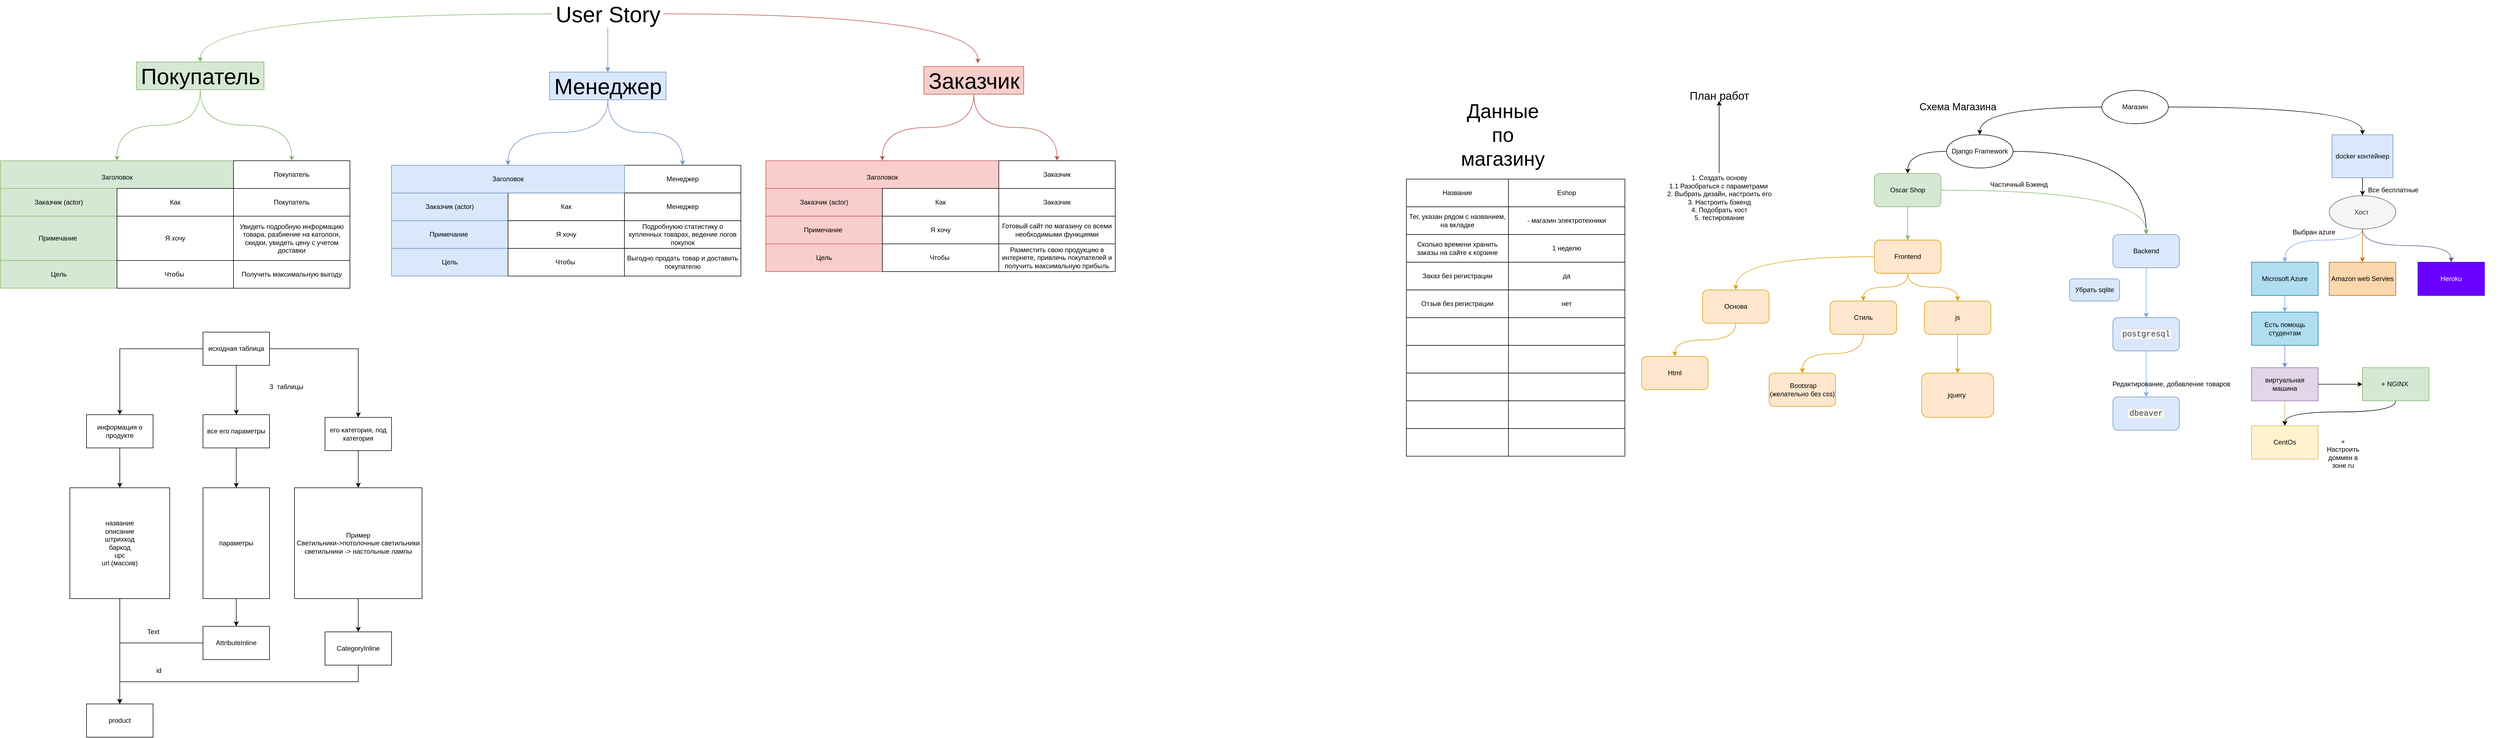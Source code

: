 <mxfile version="14.4.3" type="device"><diagram id="prtHgNgQTEPvFCAcTncT" name="Page-1"><mxGraphModel dx="3327" dy="2153" grid="1" gridSize="10" guides="1" tooltips="1" connect="1" arrows="1" fold="1" page="1" pageScale="1" pageWidth="827" pageHeight="1169" math="0" shadow="0"><root><mxCell id="0"/><mxCell id="1" parent="0"/><mxCell id="856" style="edgeStyle=orthogonalEdgeStyle;rounded=0;orthogonalLoop=1;jettySize=auto;html=1;fontSize=40;fillColor=#dae8fc;strokeColor=#6c8ebf;" parent="1" source="37" target="854" edge="1"><mxGeometry relative="1" as="geometry"/></mxCell><mxCell id="857" style="edgeStyle=orthogonalEdgeStyle;rounded=0;orthogonalLoop=1;jettySize=auto;html=1;entryX=0.541;entryY=-0.113;entryDx=0;entryDy=0;entryPerimeter=0;fontSize=40;fillColor=#f8cecc;strokeColor=#b85450;curved=1;" parent="1" source="37" target="853" edge="1"><mxGeometry relative="1" as="geometry"/></mxCell><mxCell id="37" value="&lt;font style=&quot;font-size: 40px;&quot;&gt;User Story&lt;/font&gt;" style="text;html=1;align=center;verticalAlign=middle;resizable=0;points=[];autosize=1;strokeWidth=6;fontSize=40;" parent="1" vertex="1"><mxGeometry x="-630" y="-1140" width="200" height="50" as="geometry"/></mxCell><mxCell id="81" value="Заголовок" style="rounded=0;whiteSpace=wrap;html=1;fillColor=#d5e8d4;strokeColor=#82b366;" parent="1" vertex="1"><mxGeometry x="-1625" y="-850" width="420" height="60" as="geometry"/></mxCell><mxCell id="82" value="Примечание&amp;nbsp;" style="rounded=0;whiteSpace=wrap;html=1;fillColor=#d5e8d4;strokeColor=#82b366;" parent="1" vertex="1"><mxGeometry x="-1625" y="-750" width="210" height="80" as="geometry"/></mxCell><mxCell id="83" value="Заказчик (actor)" style="rounded=0;whiteSpace=wrap;html=1;fillColor=#d5e8d4;strokeColor=#82b366;" parent="1" vertex="1"><mxGeometry x="-1625" y="-800" width="210" height="50" as="geometry"/></mxCell><mxCell id="84" value="Цель" style="rounded=0;whiteSpace=wrap;html=1;fillColor=#d5e8d4;strokeColor=#82b366;" parent="1" vertex="1"><mxGeometry x="-1625" y="-670" width="210" height="50" as="geometry"/></mxCell><mxCell id="85" value="Как" style="rounded=0;whiteSpace=wrap;html=1;" parent="1" vertex="1"><mxGeometry x="-1415" y="-800" width="210" height="50" as="geometry"/></mxCell><mxCell id="86" value="Чтобы&amp;nbsp;" style="rounded=0;whiteSpace=wrap;html=1;" parent="1" vertex="1"><mxGeometry x="-1415" y="-670" width="210" height="50" as="geometry"/></mxCell><mxCell id="87" value="Я хочу" style="rounded=0;whiteSpace=wrap;html=1;" parent="1" vertex="1"><mxGeometry x="-1415" y="-750" width="210" height="80" as="geometry"/></mxCell><mxCell id="88" value="Покупатель" style="rounded=0;whiteSpace=wrap;html=1;" parent="1" vertex="1"><mxGeometry x="-1205" y="-850" width="210" height="50" as="geometry"/></mxCell><mxCell id="89" value="Увидеть подробную информацию товара, разбиение на катологи, скидки, увидеть цену с учетом доставки" style="rounded=0;whiteSpace=wrap;html=1;" parent="1" vertex="1"><mxGeometry x="-1205" y="-750" width="210" height="80" as="geometry"/></mxCell><mxCell id="90" value="Покупатель" style="rounded=0;whiteSpace=wrap;html=1;" parent="1" vertex="1"><mxGeometry x="-1205" y="-800" width="210" height="50" as="geometry"/></mxCell><mxCell id="91" value="Получить максимальную выгоду" style="rounded=0;whiteSpace=wrap;html=1;" parent="1" vertex="1"><mxGeometry x="-1205" y="-670" width="210" height="50" as="geometry"/></mxCell><mxCell id="92" value="Заголовок" style="rounded=0;whiteSpace=wrap;html=1;fillColor=#f8cecc;strokeColor=#b85450;" parent="1" vertex="1"><mxGeometry x="-245" y="-850" width="420" height="60" as="geometry"/></mxCell><mxCell id="93" value="Примечание&amp;nbsp;" style="rounded=0;whiteSpace=wrap;html=1;fillColor=#f8cecc;strokeColor=#b85450;" parent="1" vertex="1"><mxGeometry x="-245" y="-750" width="210" height="50" as="geometry"/></mxCell><mxCell id="94" value="Заказчик (actor)" style="rounded=0;whiteSpace=wrap;html=1;fillColor=#f8cecc;strokeColor=#b85450;" parent="1" vertex="1"><mxGeometry x="-245" y="-800" width="210" height="50" as="geometry"/></mxCell><mxCell id="95" value="Цель" style="rounded=0;whiteSpace=wrap;html=1;fillColor=#f8cecc;strokeColor=#b85450;" parent="1" vertex="1"><mxGeometry x="-245" y="-700" width="210" height="50" as="geometry"/></mxCell><mxCell id="96" value="Как" style="rounded=0;whiteSpace=wrap;html=1;" parent="1" vertex="1"><mxGeometry x="-35" y="-800" width="210" height="50" as="geometry"/></mxCell><mxCell id="97" value="Чтобы&amp;nbsp;" style="rounded=0;whiteSpace=wrap;html=1;" parent="1" vertex="1"><mxGeometry x="-35" y="-700" width="210" height="50" as="geometry"/></mxCell><mxCell id="98" value="Я хочу" style="rounded=0;whiteSpace=wrap;html=1;" parent="1" vertex="1"><mxGeometry x="-35" y="-750" width="210" height="50" as="geometry"/></mxCell><mxCell id="99" value="Заказчик" style="rounded=0;whiteSpace=wrap;html=1;" parent="1" vertex="1"><mxGeometry x="175" y="-850" width="210" height="50" as="geometry"/></mxCell><mxCell id="100" value="Готовый сайт по магазину со всеми необходимыми функциями" style="rounded=0;whiteSpace=wrap;html=1;" parent="1" vertex="1"><mxGeometry x="175" y="-750" width="210" height="50" as="geometry"/></mxCell><mxCell id="101" value="Заказчик" style="rounded=0;whiteSpace=wrap;html=1;" parent="1" vertex="1"><mxGeometry x="175" y="-800" width="210" height="50" as="geometry"/></mxCell><mxCell id="102" value="Разместить свою продукцию в интернете, привлечь покупателей и получить максимальную прибыль" style="rounded=0;whiteSpace=wrap;html=1;" parent="1" vertex="1"><mxGeometry x="175" y="-700" width="210" height="50" as="geometry"/></mxCell><mxCell id="103" value="Примечание&amp;nbsp;" style="rounded=0;whiteSpace=wrap;html=1;fillColor=#dae8fc;strokeColor=#6c8ebf;" parent="1" vertex="1"><mxGeometry x="-920" y="-741.87" width="210" height="50" as="geometry"/></mxCell><mxCell id="104" value="Заказчик (actor)" style="rounded=0;whiteSpace=wrap;html=1;fillColor=#dae8fc;strokeColor=#6c8ebf;" parent="1" vertex="1"><mxGeometry x="-920" y="-791.87" width="210" height="50" as="geometry"/></mxCell><mxCell id="105" value="Цель" style="rounded=0;whiteSpace=wrap;html=1;fillColor=#dae8fc;strokeColor=#6c8ebf;" parent="1" vertex="1"><mxGeometry x="-920" y="-691.87" width="210" height="50" as="geometry"/></mxCell><mxCell id="106" value="Как" style="rounded=0;whiteSpace=wrap;html=1;" parent="1" vertex="1"><mxGeometry x="-710" y="-791.87" width="210" height="50" as="geometry"/></mxCell><mxCell id="107" value="Чтобы&amp;nbsp;" style="rounded=0;whiteSpace=wrap;html=1;" parent="1" vertex="1"><mxGeometry x="-710" y="-691.87" width="210" height="50" as="geometry"/></mxCell><mxCell id="108" value="Я хочу" style="rounded=0;whiteSpace=wrap;html=1;" parent="1" vertex="1"><mxGeometry x="-710" y="-741.87" width="210" height="50" as="geometry"/></mxCell><mxCell id="109" value="Менеджер" style="rounded=0;whiteSpace=wrap;html=1;" parent="1" vertex="1"><mxGeometry x="-500" y="-841.87" width="210" height="50" as="geometry"/></mxCell><mxCell id="110" value="Подробнуюю статистику о купленных товарах, ведение логов покупок" style="rounded=0;whiteSpace=wrap;html=1;" parent="1" vertex="1"><mxGeometry x="-500" y="-741.87" width="210" height="50" as="geometry"/></mxCell><mxCell id="111" value="Менеджер" style="rounded=0;whiteSpace=wrap;html=1;" parent="1" vertex="1"><mxGeometry x="-500" y="-791.87" width="210" height="50" as="geometry"/></mxCell><mxCell id="112" value="Выгодно продать товар и доставить покупателю" style="rounded=0;whiteSpace=wrap;html=1;" parent="1" vertex="1"><mxGeometry x="-500" y="-691.87" width="210" height="50" as="geometry"/></mxCell><mxCell id="113" value="Заголовок" style="rounded=0;whiteSpace=wrap;html=1;fillColor=#dae8fc;strokeColor=#6c8ebf;" parent="1" vertex="1"><mxGeometry x="-920" y="-841.87" width="420" height="50" as="geometry"/></mxCell><mxCell id="651" value="" style="shape=image;verticalLabelPosition=bottom;labelBackgroundColor=#ffffff;verticalAlign=top;aspect=fixed;imageAspect=0;image=https://itsecforu.ru/wp-content/uploads/2018/12/nginx.png;" parent="1" vertex="1"><mxGeometry x="2759.43" y="-480.78" width="121.14" height="77.81" as="geometry"/></mxCell><mxCell id="652" value="" style="shape=image;verticalLabelPosition=bottom;labelBackgroundColor=#ffffff;verticalAlign=top;aspect=fixed;imageAspect=0;image=https://guides.wp-bullet.com/wp-content/uploads/2017/01/centos-automatic-security-updates.png;" parent="1" vertex="1"><mxGeometry x="2364" y="-372.48" width="120" height="55.61" as="geometry"/></mxCell><mxCell id="653" style="edgeStyle=orthogonalEdgeStyle;rounded=0;orthogonalLoop=1;jettySize=auto;html=1;" parent="1" source="654" target="694" edge="1"><mxGeometry relative="1" as="geometry"/></mxCell><mxCell id="654" value="docker контейнер" style="rounded=0;whiteSpace=wrap;html=1;fillColor=#dae8fc;strokeColor=#6c8ebf;" parent="1" vertex="1"><mxGeometry x="2579" y="-896.87" width="110" height="77.5" as="geometry"/></mxCell><mxCell id="655" value="&lt;font style=&quot;font-size: 18px&quot;&gt;Схема Магазина&lt;/font&gt;" style="text;html=1;align=center;verticalAlign=middle;resizable=0;points=[];autosize=1;" parent="1" vertex="1"><mxGeometry x="1829" y="-956.87" width="150" height="20" as="geometry"/></mxCell><mxCell id="656" value="&lt;font style=&quot;font-size: 20px&quot;&gt;План работ&lt;/font&gt;" style="text;html=1;align=center;verticalAlign=middle;resizable=0;points=[];autosize=1;" parent="1" vertex="1"><mxGeometry x="1414" y="-978.12" width="120" height="20" as="geometry"/></mxCell><mxCell id="657" value="" style="edgeStyle=orthogonalEdgeStyle;rounded=0;orthogonalLoop=1;jettySize=auto;html=1;" parent="1" source="658" target="656" edge="1"><mxGeometry relative="1" as="geometry"/></mxCell><mxCell id="658" value="1. Создать основу&lt;br&gt;1.1 Разобраться с параметрами&amp;nbsp;&lt;br&gt;2. Выбрать дизайн, настроить его&lt;br&gt;3. Настроить бэкенд&lt;br&gt;4. Подобрать хост&lt;br&gt;5. тестирование" style="text;html=1;align=center;verticalAlign=middle;resizable=0;points=[];autosize=1;" parent="1" vertex="1"><mxGeometry x="1374" y="-828.12" width="200" height="90" as="geometry"/></mxCell><mxCell id="659" style="edgeStyle=orthogonalEdgeStyle;curved=1;rounded=0;orthogonalLoop=1;jettySize=auto;html=1;entryX=0.5;entryY=0;entryDx=0;entryDy=0;" parent="1" source="661" target="664" edge="1"><mxGeometry relative="1" as="geometry"/></mxCell><mxCell id="660" style="edgeStyle=orthogonalEdgeStyle;curved=1;rounded=0;orthogonalLoop=1;jettySize=auto;html=1;" parent="1" source="661" target="668" edge="1"><mxGeometry relative="1" as="geometry"/></mxCell><mxCell id="661" value="Django Framework" style="ellipse;whiteSpace=wrap;html=1;fontFamily=Helvetica;fontSize=12;align=center;" parent="1" vertex="1"><mxGeometry x="1884" y="-896.87" width="120" height="60" as="geometry"/></mxCell><mxCell id="662" style="edgeStyle=orthogonalEdgeStyle;curved=1;rounded=0;orthogonalLoop=1;jettySize=auto;html=1;entryX=0.5;entryY=0;entryDx=0;entryDy=0;exitX=0.5;exitY=1;exitDx=0;exitDy=0;fillColor=#d5e8d4;strokeColor=#82b366;" parent="1" source="664" target="666" edge="1"><mxGeometry relative="1" as="geometry"/></mxCell><mxCell id="663" style="edgeStyle=orthogonalEdgeStyle;curved=1;rounded=0;orthogonalLoop=1;jettySize=auto;html=1;strokeColor=#82b366;fillColor=#d5e8d4;" parent="1" source="664" target="668" edge="1"><mxGeometry relative="1" as="geometry"/></mxCell><mxCell id="664" value="Oscar Shop" style="rounded=1;whiteSpace=wrap;html=1;fillColor=#d5e8d4;strokeColor=#82b366;" parent="1" vertex="1"><mxGeometry x="1754" y="-826.87" width="120" height="60" as="geometry"/></mxCell><mxCell id="665" style="edgeStyle=orthogonalEdgeStyle;curved=1;rounded=0;orthogonalLoop=1;jettySize=auto;html=1;entryX=0.5;entryY=0;entryDx=0;entryDy=0;strokeColor=#d79b00;fillColor=#ffe6cc;" parent="1" source="666" target="671" edge="1"><mxGeometry relative="1" as="geometry"><mxPoint x="1584" y="-596.87" as="targetPoint"/></mxGeometry></mxCell><mxCell id="666" value="Frontend" style="rounded=1;whiteSpace=wrap;html=1;fillColor=#f8cecc;strokeColor=#b85450;" parent="1" vertex="1"><mxGeometry x="1754" y="-706.87" width="120" height="60" as="geometry"/></mxCell><mxCell id="667" style="edgeStyle=orthogonalEdgeStyle;curved=1;rounded=0;orthogonalLoop=1;jettySize=auto;html=1;strokeColor=#7EA6E0;" parent="1" source="668" target="684" edge="1"><mxGeometry relative="1" as="geometry"/></mxCell><mxCell id="668" value="Backend" style="rounded=1;whiteSpace=wrap;html=1;fillColor=#dae8fc;strokeColor=#6c8ebf;" parent="1" vertex="1"><mxGeometry x="2184" y="-716.87" width="120" height="60" as="geometry"/></mxCell><mxCell id="669" value="Html" style="rounded=1;whiteSpace=wrap;html=1;fillColor=#ffe6cc;strokeColor=#d79b00;" parent="1" vertex="1"><mxGeometry x="1334" y="-496.87" width="120" height="60" as="geometry"/></mxCell><mxCell id="670" style="edgeStyle=orthogonalEdgeStyle;curved=1;rounded=0;orthogonalLoop=1;jettySize=auto;html=1;strokeColor=#d79b00;fillColor=#ffe6cc;exitX=0.5;exitY=1;exitDx=0;exitDy=0;" parent="1" source="671" target="669" edge="1"><mxGeometry relative="1" as="geometry"><mxPoint x="1524" y="-566.836" as="sourcePoint"/></mxGeometry></mxCell><mxCell id="671" value="Основа" style="rounded=1;whiteSpace=wrap;html=1;fillColor=#ffe6cc;strokeColor=#d79b00;" parent="1" vertex="1"><mxGeometry x="1444" y="-616.87" width="120" height="60" as="geometry"/></mxCell><mxCell id="672" style="edgeStyle=orthogonalEdgeStyle;curved=1;rounded=0;orthogonalLoop=1;jettySize=auto;html=1;entryX=0.5;entryY=0;entryDx=0;entryDy=0;strokeColor=#d79b00;fillColor=#ffe6cc;" parent="1" source="674" target="676" edge="1"><mxGeometry relative="1" as="geometry"/></mxCell><mxCell id="673" style="edgeStyle=orthogonalEdgeStyle;curved=1;rounded=0;orthogonalLoop=1;jettySize=auto;html=1;strokeColor=#d79b00;fillColor=#ffe6cc;" parent="1" source="674" target="678" edge="1"><mxGeometry relative="1" as="geometry"/></mxCell><mxCell id="674" value="Frontend" style="rounded=1;whiteSpace=wrap;html=1;fillColor=#ffe6cc;strokeColor=#d79b00;" parent="1" vertex="1"><mxGeometry x="1754" y="-706.87" width="120" height="60" as="geometry"/></mxCell><mxCell id="675" style="edgeStyle=orthogonalEdgeStyle;curved=1;rounded=0;orthogonalLoop=1;jettySize=auto;html=1;strokeColor=#d79b00;fillColor=#ffe6cc;entryX=0.5;entryY=0;entryDx=0;entryDy=0;" parent="1" source="676" target="680" edge="1"><mxGeometry relative="1" as="geometry"><mxPoint x="1674" y="-446.87" as="targetPoint"/></mxGeometry></mxCell><mxCell id="676" value="Стиль" style="rounded=1;whiteSpace=wrap;html=1;fillColor=#ffe6cc;strokeColor=#d79b00;" parent="1" vertex="1"><mxGeometry x="1674" y="-596.87" width="120" height="60" as="geometry"/></mxCell><mxCell id="677" style="edgeStyle=orthogonalEdgeStyle;curved=1;rounded=0;orthogonalLoop=1;jettySize=auto;html=1;strokeColor=#d79b00;fillColor=#ffe6cc;" parent="1" source="678" target="679" edge="1"><mxGeometry relative="1" as="geometry"/></mxCell><mxCell id="678" value="js" style="rounded=1;whiteSpace=wrap;html=1;fillColor=#ffe6cc;strokeColor=#d79b00;" parent="1" vertex="1"><mxGeometry x="1844" y="-596.87" width="120" height="60" as="geometry"/></mxCell><mxCell id="679" value="jquery&amp;nbsp;" style="rounded=1;whiteSpace=wrap;html=1;fillColor=#ffe6cc;strokeColor=#d79b00;" parent="1" vertex="1"><mxGeometry x="1839" y="-466.87" width="130" height="80" as="geometry"/></mxCell><mxCell id="680" value="&amp;nbsp;Bootsrap (желательно без css)" style="rounded=1;whiteSpace=wrap;html=1;fillColor=#ffe6cc;strokeColor=#d79b00;" parent="1" vertex="1"><mxGeometry x="1564" y="-466.87" width="120" height="60" as="geometry"/></mxCell><mxCell id="681" value="Частичный Бэкенд" style="text;html=1;align=center;verticalAlign=middle;resizable=0;points=[];autosize=1;" parent="1" vertex="1"><mxGeometry x="1954" y="-816.87" width="120" height="20" as="geometry"/></mxCell><mxCell id="682" value="Убрать sqlite" style="rounded=1;whiteSpace=wrap;html=1;fillColor=#dae8fc;strokeColor=#6c8ebf;" parent="1" vertex="1"><mxGeometry x="2106" y="-636.87" width="90" height="40" as="geometry"/></mxCell><mxCell id="683" style="edgeStyle=orthogonalEdgeStyle;curved=1;rounded=0;orthogonalLoop=1;jettySize=auto;html=1;strokeColor=#7EA6E0;" parent="1" source="684" target="702" edge="1"><mxGeometry relative="1" as="geometry"/></mxCell><mxCell id="684" value="&lt;code style=&quot;box-sizing: border-box ; font-family: &amp;#34;menlo&amp;#34; , &amp;#34;monaco&amp;#34; , &amp;#34;consolas&amp;#34; , &amp;#34;courier new&amp;#34; , monospace ; font-size: 14.4px ; padding: 2px 4px ; color: rgb(63 , 63 , 68) ; background-color: rgb(245 , 245 , 247) ; border-radius: 4px ; box-shadow: rgba(0 , 0 , 0 , 0.1) 0px 0px 0px 1px inset&quot;&gt;postgresql&lt;br&gt;&lt;/code&gt;" style="rounded=1;whiteSpace=wrap;html=1;fillColor=#dae8fc;strokeColor=#6c8ebf;" parent="1" vertex="1"><mxGeometry x="2184" y="-566.87" width="120" height="60" as="geometry"/></mxCell><mxCell id="685" value="" style="shape=image;verticalLabelPosition=bottom;labelBackgroundColor=#ffffff;verticalAlign=top;aspect=fixed;imageAspect=0;image=https://hsto.org/webt/me/2l/pa/me2lpa5o0f7i3ijip-hioytti0i.png;" parent="1" vertex="1"><mxGeometry x="2164" y="-589.05" width="43" height="44.37" as="geometry"/></mxCell><mxCell id="686" value="" style="shape=image;verticalLabelPosition=bottom;labelBackgroundColor=#ffffff;verticalAlign=top;aspect=fixed;imageAspect=0;image=https://www.drupal.org/files/project-images/bootstrap-stack.png;" parent="1" vertex="1"><mxGeometry x="1554" y="-506.87" width="50" height="42.02" as="geometry"/></mxCell><mxCell id="687" value="" style="shape=image;verticalLabelPosition=bottom;labelBackgroundColor=#ffffff;verticalAlign=top;aspect=fixed;imageAspect=0;image=https://www.spencergerdes.com/assets/images/jquery.png;" parent="1" vertex="1"><mxGeometry x="1794" y="-476.7" width="70" height="19.66" as="geometry"/></mxCell><mxCell id="688" style="edgeStyle=orthogonalEdgeStyle;curved=1;rounded=0;orthogonalLoop=1;jettySize=auto;html=1;" parent="1" source="690" target="661" edge="1"><mxGeometry relative="1" as="geometry"/></mxCell><mxCell id="689" style="edgeStyle=orthogonalEdgeStyle;curved=1;rounded=0;orthogonalLoop=1;jettySize=auto;html=1;" parent="1" source="690" target="654" edge="1"><mxGeometry relative="1" as="geometry"><mxPoint x="2514" y="-986.87" as="targetPoint"/></mxGeometry></mxCell><mxCell id="690" value="Магазин" style="ellipse;whiteSpace=wrap;html=1;fontFamily=Helvetica;fontSize=12;align=center;" parent="1" vertex="1"><mxGeometry x="2164" y="-976.87" width="120" height="60" as="geometry"/></mxCell><mxCell id="691" style="edgeStyle=orthogonalEdgeStyle;curved=1;rounded=0;orthogonalLoop=1;jettySize=auto;html=1;strokeColor=#7EA6E0;" parent="1" source="694" target="696" edge="1"><mxGeometry relative="1" as="geometry"><Array as="points"><mxPoint x="2634" y="-706.87"/><mxPoint x="2494" y="-706.87"/></Array></mxGeometry></mxCell><mxCell id="692" style="edgeStyle=orthogonalEdgeStyle;curved=1;rounded=0;orthogonalLoop=1;jettySize=auto;html=1;strokeColor=#BD7000;entryX=0.5;entryY=0;entryDx=0;entryDy=0;fillColor=#f0a30a;" parent="1" source="694" target="699" edge="1"><mxGeometry relative="1" as="geometry"><mxPoint x="2624" y="-666.87" as="targetPoint"/></mxGeometry></mxCell><mxCell id="693" style="edgeStyle=orthogonalEdgeStyle;curved=1;rounded=0;orthogonalLoop=1;jettySize=auto;html=1;entryX=0.5;entryY=0;entryDx=0;entryDy=0;strokeColor=#56517e;exitX=0.5;exitY=1;exitDx=0;exitDy=0;fillColor=#d0cee2;" parent="1" source="694" target="705" edge="1"><mxGeometry relative="1" as="geometry"/></mxCell><mxCell id="694" value="Хост&amp;nbsp;" style="ellipse;whiteSpace=wrap;html=1;fontFamily=Helvetica;fontSize=12;align=center;fillColor=#f5f5f5;strokeColor=#666666;fontColor=#333333;" parent="1" vertex="1"><mxGeometry x="2574" y="-786.87" width="120" height="60" as="geometry"/></mxCell><mxCell id="695" style="edgeStyle=orthogonalEdgeStyle;curved=1;rounded=0;orthogonalLoop=1;jettySize=auto;html=1;entryX=0.5;entryY=0;entryDx=0;entryDy=0;strokeColor=#7EA6E0;" parent="1" source="696" target="698" edge="1"><mxGeometry relative="1" as="geometry"/></mxCell><mxCell id="696" value="Microsoft Azure" style="rounded=0;whiteSpace=wrap;html=1;fontFamily=Helvetica;fontSize=12;align=center;fillColor=#b1ddf0;strokeColor=#10739e;" parent="1" vertex="1"><mxGeometry x="2434" y="-666.87" width="120" height="60" as="geometry"/></mxCell><mxCell id="697" style="edgeStyle=orthogonalEdgeStyle;rounded=0;orthogonalLoop=1;jettySize=auto;html=1;entryX=0.5;entryY=0;entryDx=0;entryDy=0;fillColor=#dae8fc;strokeColor=#6c8ebf;" parent="1" source="698" target="735" edge="1"><mxGeometry relative="1" as="geometry"/></mxCell><mxCell id="698" value="Есть помощь студентам" style="rounded=0;whiteSpace=wrap;html=1;strokeColor=#10739e;fillColor=#b1ddf0;" parent="1" vertex="1"><mxGeometry x="2434" y="-576.87" width="120" height="60" as="geometry"/></mxCell><mxCell id="699" value="Amazon web Servies" style="rounded=0;whiteSpace=wrap;html=1;fontFamily=Helvetica;fontSize=12;align=center;fillColor=#fad7ac;strokeColor=#b46504;" parent="1" vertex="1"><mxGeometry x="2574" y="-666.87" width="120" height="60" as="geometry"/></mxCell><mxCell id="700" value="" style="shape=image;verticalLabelPosition=bottom;labelBackgroundColor=#ffffff;verticalAlign=top;aspect=fixed;imageAspect=0;image=http://datanetstracon.com/images/Azure.png;" parent="1" vertex="1"><mxGeometry x="2424" y="-729.55" width="85.29" height="62.65" as="geometry"/></mxCell><mxCell id="701" value="" style="shape=image;verticalLabelPosition=bottom;labelBackgroundColor=#ffffff;verticalAlign=top;aspect=fixed;imageAspect=0;image=https://www.itsec.ru/hubfs/ISR/AWS.png;" parent="1" vertex="1"><mxGeometry x="2644" y="-710.55" width="66.67" height="50" as="geometry"/></mxCell><mxCell id="702" value="&lt;code style=&quot;box-sizing: border-box ; font-family: &amp;#34;menlo&amp;#34; , &amp;#34;monaco&amp;#34; , &amp;#34;consolas&amp;#34; , &amp;#34;courier new&amp;#34; , monospace ; font-size: 14.4px ; padding: 2px 4px ; color: rgb(63 , 63 , 68) ; background-color: rgb(245 , 245 , 247) ; border-radius: 4px ; box-shadow: rgba(0 , 0 , 0 , 0.1) 0px 0px 0px 1px inset&quot;&gt;dbeaver&lt;br&gt;&lt;/code&gt;" style="rounded=1;whiteSpace=wrap;html=1;fillColor=#dae8fc;strokeColor=#6c8ebf;" parent="1" vertex="1"><mxGeometry x="2184" y="-423.87" width="120" height="60" as="geometry"/></mxCell><mxCell id="703" value="" style="shape=image;verticalLabelPosition=bottom;labelBackgroundColor=#ffffff;verticalAlign=top;aspect=fixed;imageAspect=0;image=https://freesoft.ru/storage/images/214/2134/213379/213379_normal.png;" parent="1" vertex="1"><mxGeometry x="2159" y="-433.87" width="37" height="37" as="geometry"/></mxCell><mxCell id="704" value="Редактирование, добавление товаров" style="text;html=1;align=center;verticalAlign=middle;resizable=0;points=[];autosize=1;" parent="1" vertex="1"><mxGeometry x="2174" y="-456.87" width="230" height="20" as="geometry"/></mxCell><mxCell id="705" value="Heroku" style="rounded=0;whiteSpace=wrap;html=1;strokeColor=#3700CC;fillColor=#6a00ff;fontColor=#ffffff;" parent="1" vertex="1"><mxGeometry x="2734" y="-666.87" width="120" height="60" as="geometry"/></mxCell><mxCell id="706" value="" style="shape=image;verticalLabelPosition=bottom;labelBackgroundColor=#ffffff;verticalAlign=top;aspect=fixed;imageAspect=0;image=https://static.perimeter81.com/website20/images/b2bv2/organism/solutions/heroku/b2b-solutions-heroku-into__img.png;" parent="1" vertex="1"><mxGeometry x="2794" y="-726.87" width="52" height="57.29" as="geometry"/></mxCell><mxCell id="707" value="Все бесплатные" style="text;html=1;align=center;verticalAlign=middle;resizable=0;points=[];autosize=1;" parent="1" vertex="1"><mxGeometry x="2634" y="-806.87" width="110" height="20" as="geometry"/></mxCell><mxCell id="708" value="Название" style="rounded=0;whiteSpace=wrap;html=1;" parent="1" vertex="1"><mxGeometry x="910" y="-816.87" width="184" height="50" as="geometry"/></mxCell><mxCell id="709" value="Eshop" style="rounded=0;whiteSpace=wrap;html=1;" parent="1" vertex="1"><mxGeometry x="1094" y="-816.87" width="210" height="50" as="geometry"/></mxCell><mxCell id="710" value="&lt;font style=&quot;font-size: 36px&quot;&gt;Данные по магазину&lt;/font&gt;" style="text;html=1;strokeColor=none;fillColor=none;align=center;verticalAlign=middle;whiteSpace=wrap;rounded=0;" parent="1" vertex="1"><mxGeometry x="1034" y="-926.87" width="100" height="60" as="geometry"/></mxCell><mxCell id="711" value="Тег, указан рядом с названием, на вкладке" style="rounded=0;whiteSpace=wrap;html=1;" parent="1" vertex="1"><mxGeometry x="910" y="-766.87" width="184" height="50" as="geometry"/></mxCell><mxCell id="712" value="- магазин электротехники" style="rounded=0;whiteSpace=wrap;html=1;" parent="1" vertex="1"><mxGeometry x="1094" y="-766.87" width="210" height="50" as="geometry"/></mxCell><mxCell id="713" value="Сколько времени хранить заказы на сайте к корзине" style="rounded=0;whiteSpace=wrap;html=1;" parent="1" vertex="1"><mxGeometry x="910" y="-716.87" width="184" height="50" as="geometry"/></mxCell><mxCell id="714" value="1 неделю" style="rounded=0;whiteSpace=wrap;html=1;" parent="1" vertex="1"><mxGeometry x="1094" y="-716.87" width="210" height="50" as="geometry"/></mxCell><mxCell id="715" value="Заказ без регистрации" style="rounded=0;whiteSpace=wrap;html=1;" parent="1" vertex="1"><mxGeometry x="910" y="-666.87" width="184" height="50" as="geometry"/></mxCell><mxCell id="716" value="да" style="rounded=0;whiteSpace=wrap;html=1;" parent="1" vertex="1"><mxGeometry x="1094" y="-666.87" width="210" height="50" as="geometry"/></mxCell><mxCell id="717" value="Отзыв без регистрации" style="rounded=0;whiteSpace=wrap;html=1;" parent="1" vertex="1"><mxGeometry x="910" y="-616.87" width="184" height="50" as="geometry"/></mxCell><mxCell id="718" value="нет" style="rounded=0;whiteSpace=wrap;html=1;" parent="1" vertex="1"><mxGeometry x="1094" y="-616.87" width="210" height="50" as="geometry"/></mxCell><mxCell id="719" value="" style="rounded=0;whiteSpace=wrap;html=1;" parent="1" vertex="1"><mxGeometry x="910" y="-566.87" width="184" height="50" as="geometry"/></mxCell><mxCell id="720" value="" style="rounded=0;whiteSpace=wrap;html=1;" parent="1" vertex="1"><mxGeometry x="1094" y="-566.87" width="210" height="50" as="geometry"/></mxCell><mxCell id="721" value="" style="rounded=0;whiteSpace=wrap;html=1;" parent="1" vertex="1"><mxGeometry x="910" y="-516.87" width="184" height="50" as="geometry"/></mxCell><mxCell id="722" value="" style="rounded=0;whiteSpace=wrap;html=1;" parent="1" vertex="1"><mxGeometry x="1094" y="-516.87" width="210" height="50" as="geometry"/></mxCell><mxCell id="723" value="" style="rounded=0;whiteSpace=wrap;html=1;" parent="1" vertex="1"><mxGeometry x="910" y="-466.87" width="184" height="50" as="geometry"/></mxCell><mxCell id="724" value="" style="rounded=0;whiteSpace=wrap;html=1;" parent="1" vertex="1"><mxGeometry x="1094" y="-466.87" width="210" height="50" as="geometry"/></mxCell><mxCell id="725" value="" style="rounded=0;whiteSpace=wrap;html=1;" parent="1" vertex="1"><mxGeometry x="910" y="-416.87" width="184" height="50" as="geometry"/></mxCell><mxCell id="726" value="" style="rounded=0;whiteSpace=wrap;html=1;" parent="1" vertex="1"><mxGeometry x="1094" y="-416.87" width="210" height="50" as="geometry"/></mxCell><mxCell id="727" value="" style="rounded=0;whiteSpace=wrap;html=1;" parent="1" vertex="1"><mxGeometry x="910" y="-366.87" width="184" height="50" as="geometry"/></mxCell><mxCell id="728" value="" style="rounded=0;whiteSpace=wrap;html=1;" parent="1" vertex="1"><mxGeometry x="1094" y="-366.87" width="210" height="50" as="geometry"/></mxCell><mxCell id="729" value="" style="shape=image;verticalLabelPosition=bottom;labelBackgroundColor=#ffffff;verticalAlign=top;aspect=fixed;imageAspect=0;image=https://res.cloudinary.com/startup-grind/image/upload/c_fill,dpr_2.0,f_auto,g_center,h_1080,q_100,w_1080/v1/gcs/platform-data-docker/chapter_logos/highres_449953548.jpeg;" parent="1" vertex="1"><mxGeometry x="2654" y="-936.87" width="70" height="70" as="geometry"/></mxCell><mxCell id="730" value="CentOs" style="rounded=0;whiteSpace=wrap;html=1;strokeColor=#d6b656;fillColor=#fff2cc;" parent="1" vertex="1"><mxGeometry x="2434" y="-371.87" width="120" height="60" as="geometry"/></mxCell><mxCell id="731" value="+ Настроить доммен в зоне ru" style="text;html=1;strokeColor=none;fillColor=none;align=center;verticalAlign=middle;whiteSpace=wrap;rounded=0;" parent="1" vertex="1"><mxGeometry x="2579" y="-331.87" width="40" height="20" as="geometry"/></mxCell><mxCell id="732" value="Выбран azure" style="text;html=1;align=center;verticalAlign=middle;resizable=0;points=[];autosize=1;" parent="1" vertex="1"><mxGeometry x="2501.29" y="-730.55" width="90" height="20" as="geometry"/></mxCell><mxCell id="733" style="edgeStyle=orthogonalEdgeStyle;rounded=0;orthogonalLoop=1;jettySize=auto;html=1;fillColor=#fff2cc;strokeColor=#d6b656;" parent="1" source="735" target="730" edge="1"><mxGeometry relative="1" as="geometry"/></mxCell><mxCell id="734" style="edgeStyle=orthogonalEdgeStyle;rounded=0;orthogonalLoop=1;jettySize=auto;html=1;entryX=0;entryY=0.5;entryDx=0;entryDy=0;" parent="1" source="735" target="737" edge="1"><mxGeometry relative="1" as="geometry"/></mxCell><mxCell id="735" value="виртуальная машина" style="rounded=0;whiteSpace=wrap;html=1;strokeColor=#9673a6;fillColor=#e1d5e7;" parent="1" vertex="1"><mxGeometry x="2434" y="-476.7" width="120" height="60" as="geometry"/></mxCell><mxCell id="736" style="edgeStyle=orthogonalEdgeStyle;rounded=0;orthogonalLoop=1;jettySize=auto;html=1;entryX=0.5;entryY=0;entryDx=0;entryDy=0;curved=1;" parent="1" source="737" target="730" edge="1"><mxGeometry relative="1" as="geometry"><Array as="points"><mxPoint x="2694" y="-396.87"/><mxPoint x="2494" y="-396.87"/></Array></mxGeometry></mxCell><mxCell id="737" value="+ NGINX&amp;nbsp;" style="rounded=0;whiteSpace=wrap;html=1;fillColor=#d5e8d4;strokeColor=#82b366;" parent="1" vertex="1"><mxGeometry x="2634" y="-476.7" width="120" height="59.83" as="geometry"/></mxCell><mxCell id="867" style="edgeStyle=orthogonalEdgeStyle;curved=1;rounded=0;orthogonalLoop=1;jettySize=auto;html=1;entryX=0.5;entryY=0;entryDx=0;entryDy=0;fontSize=40;fillColor=#d5e8d4;strokeColor=#82b366;" parent="1" source="852" target="81" edge="1"><mxGeometry relative="1" as="geometry"/></mxCell><mxCell id="868" style="edgeStyle=orthogonalEdgeStyle;curved=1;rounded=0;orthogonalLoop=1;jettySize=auto;html=1;fontSize=40;fillColor=#d5e8d4;strokeColor=#82b366;" parent="1" source="852" target="88" edge="1"><mxGeometry relative="1" as="geometry"/></mxCell><mxCell id="852" value="Покупатель" style="text;html=1;align=center;verticalAlign=middle;resizable=0;points=[];autosize=1;fontSize=40;fillColor=#d5e8d4;strokeColor=#82b366;" parent="1" vertex="1"><mxGeometry x="-1380" y="-1028.12" width="230" height="50" as="geometry"/></mxCell><mxCell id="864" style="edgeStyle=orthogonalEdgeStyle;curved=1;rounded=0;orthogonalLoop=1;jettySize=auto;html=1;entryX=0.5;entryY=0;entryDx=0;entryDy=0;fontSize=40;fillColor=#f8cecc;strokeColor=#b85450;" parent="1" source="853" target="99" edge="1"><mxGeometry relative="1" as="geometry"/></mxCell><mxCell id="866" style="edgeStyle=orthogonalEdgeStyle;curved=1;rounded=0;orthogonalLoop=1;jettySize=auto;html=1;fontSize=40;fillColor=#f8cecc;strokeColor=#b85450;" parent="1" source="853" target="92" edge="1"><mxGeometry relative="1" as="geometry"/></mxCell><mxCell id="853" value="Заказчик" style="text;html=1;align=center;verticalAlign=middle;resizable=0;points=[];autosize=1;fontSize=40;fillColor=#f8cecc;strokeColor=#b85450;" parent="1" vertex="1"><mxGeometry x="40" y="-1020" width="180" height="50" as="geometry"/></mxCell><mxCell id="863" style="edgeStyle=orthogonalEdgeStyle;curved=1;rounded=0;orthogonalLoop=1;jettySize=auto;html=1;fontSize=40;fillColor=#dae8fc;strokeColor=#6c8ebf;" parent="1" source="854" target="113" edge="1"><mxGeometry relative="1" as="geometry"/></mxCell><mxCell id="865" style="edgeStyle=orthogonalEdgeStyle;curved=1;rounded=0;orthogonalLoop=1;jettySize=auto;html=1;fontSize=40;fillColor=#dae8fc;strokeColor=#6c8ebf;" parent="1" source="854" target="109" edge="1"><mxGeometry relative="1" as="geometry"/></mxCell><mxCell id="854" value="Менеджер" style="text;html=1;align=center;verticalAlign=middle;resizable=0;points=[];autosize=1;fontSize=40;fillColor=#dae8fc;strokeColor=#6c8ebf;" parent="1" vertex="1"><mxGeometry x="-635" y="-1010" width="210" height="50" as="geometry"/></mxCell><mxCell id="859" style="edgeStyle=orthogonalEdgeStyle;rounded=0;orthogonalLoop=1;jettySize=auto;html=1;fontSize=40;fillColor=#d5e8d4;strokeColor=#82b366;curved=1;" parent="1" target="852" edge="1"><mxGeometry relative="1" as="geometry"><mxPoint x="-630" y="-1115.0" as="sourcePoint"/><mxPoint x="-1425" y="-1010" as="targetPoint"/></mxGeometry></mxCell><mxCell id="2lUxeXDHPfjXgI-nffLI-892" style="edgeStyle=orthogonalEdgeStyle;rounded=0;orthogonalLoop=1;jettySize=auto;html=1;entryX=0.5;entryY=0;entryDx=0;entryDy=0;" edge="1" parent="1" source="2lUxeXDHPfjXgI-nffLI-868" target="2lUxeXDHPfjXgI-nffLI-870"><mxGeometry relative="1" as="geometry"/></mxCell><mxCell id="2lUxeXDHPfjXgI-nffLI-868" value="AttributeInline" style="rounded=0;whiteSpace=wrap;html=1;" vertex="1" parent="1"><mxGeometry x="-1260" y="-10" width="120" height="60" as="geometry"/></mxCell><mxCell id="2lUxeXDHPfjXgI-nffLI-894" style="edgeStyle=orthogonalEdgeStyle;rounded=0;orthogonalLoop=1;jettySize=auto;html=1;" edge="1" parent="1" source="2lUxeXDHPfjXgI-nffLI-869" target="2lUxeXDHPfjXgI-nffLI-870"><mxGeometry relative="1" as="geometry"><Array as="points"><mxPoint x="-980" y="90"/><mxPoint x="-1410" y="90"/></Array></mxGeometry></mxCell><mxCell id="2lUxeXDHPfjXgI-nffLI-869" value="CategoryInline" style="rounded=0;whiteSpace=wrap;html=1;" vertex="1" parent="1"><mxGeometry x="-1040" width="120" height="60" as="geometry"/></mxCell><mxCell id="2lUxeXDHPfjXgI-nffLI-870" value="product" style="rounded=0;whiteSpace=wrap;html=1;" vertex="1" parent="1"><mxGeometry x="-1470" y="130" width="120" height="60" as="geometry"/></mxCell><mxCell id="2lUxeXDHPfjXgI-nffLI-875" style="edgeStyle=orthogonalEdgeStyle;rounded=0;orthogonalLoop=1;jettySize=auto;html=1;" edge="1" parent="1" source="2lUxeXDHPfjXgI-nffLI-871" target="2lUxeXDHPfjXgI-nffLI-872"><mxGeometry relative="1" as="geometry"/></mxCell><mxCell id="2lUxeXDHPfjXgI-nffLI-876" style="edgeStyle=orthogonalEdgeStyle;rounded=0;orthogonalLoop=1;jettySize=auto;html=1;" edge="1" parent="1" source="2lUxeXDHPfjXgI-nffLI-871" target="2lUxeXDHPfjXgI-nffLI-873"><mxGeometry relative="1" as="geometry"/></mxCell><mxCell id="2lUxeXDHPfjXgI-nffLI-877" style="edgeStyle=orthogonalEdgeStyle;rounded=0;orthogonalLoop=1;jettySize=auto;html=1;entryX=0.5;entryY=0;entryDx=0;entryDy=0;" edge="1" parent="1" source="2lUxeXDHPfjXgI-nffLI-871" target="2lUxeXDHPfjXgI-nffLI-874"><mxGeometry relative="1" as="geometry"/></mxCell><mxCell id="2lUxeXDHPfjXgI-nffLI-871" value="исходная таблица" style="rounded=0;whiteSpace=wrap;html=1;" vertex="1" parent="1"><mxGeometry x="-1260" y="-540.78" width="120" height="60" as="geometry"/></mxCell><mxCell id="2lUxeXDHPfjXgI-nffLI-883" style="edgeStyle=orthogonalEdgeStyle;rounded=0;orthogonalLoop=1;jettySize=auto;html=1;" edge="1" parent="1" source="2lUxeXDHPfjXgI-nffLI-872" target="2lUxeXDHPfjXgI-nffLI-882"><mxGeometry relative="1" as="geometry"/></mxCell><mxCell id="2lUxeXDHPfjXgI-nffLI-872" value="информация о продукте" style="rounded=0;whiteSpace=wrap;html=1;" vertex="1" parent="1"><mxGeometry x="-1470" y="-391.87" width="120" height="60" as="geometry"/></mxCell><mxCell id="2lUxeXDHPfjXgI-nffLI-887" style="edgeStyle=orthogonalEdgeStyle;rounded=0;orthogonalLoop=1;jettySize=auto;html=1;entryX=0.5;entryY=0;entryDx=0;entryDy=0;" edge="1" parent="1" source="2lUxeXDHPfjXgI-nffLI-873" target="2lUxeXDHPfjXgI-nffLI-886"><mxGeometry relative="1" as="geometry"/></mxCell><mxCell id="2lUxeXDHPfjXgI-nffLI-873" value="все его параметры" style="rounded=0;whiteSpace=wrap;html=1;" vertex="1" parent="1"><mxGeometry x="-1260" y="-391.87" width="120" height="60" as="geometry"/></mxCell><mxCell id="2lUxeXDHPfjXgI-nffLI-890" style="edgeStyle=orthogonalEdgeStyle;rounded=0;orthogonalLoop=1;jettySize=auto;html=1;" edge="1" parent="1" source="2lUxeXDHPfjXgI-nffLI-874" target="2lUxeXDHPfjXgI-nffLI-889"><mxGeometry relative="1" as="geometry"/></mxCell><mxCell id="2lUxeXDHPfjXgI-nffLI-874" value="его категория, под категория" style="rounded=0;whiteSpace=wrap;html=1;" vertex="1" parent="1"><mxGeometry x="-1040" y="-387" width="120" height="60" as="geometry"/></mxCell><mxCell id="2lUxeXDHPfjXgI-nffLI-878" value="3&amp;nbsp; таблицы" style="text;html=1;align=center;verticalAlign=middle;resizable=0;points=[];autosize=1;" vertex="1" parent="1"><mxGeometry x="-1150" y="-451.87" width="80" height="20" as="geometry"/></mxCell><mxCell id="2lUxeXDHPfjXgI-nffLI-884" style="edgeStyle=orthogonalEdgeStyle;rounded=0;orthogonalLoop=1;jettySize=auto;html=1;entryX=0.5;entryY=0;entryDx=0;entryDy=0;" edge="1" parent="1" source="2lUxeXDHPfjXgI-nffLI-882" target="2lUxeXDHPfjXgI-nffLI-870"><mxGeometry relative="1" as="geometry"/></mxCell><mxCell id="2lUxeXDHPfjXgI-nffLI-882" value="название&lt;br&gt;описание&lt;br&gt;штрихкод&lt;br&gt;баркод&lt;br&gt;upc&lt;br&gt;url (массив)" style="rounded=0;whiteSpace=wrap;html=1;" vertex="1" parent="1"><mxGeometry x="-1500" y="-260" width="180" height="200" as="geometry"/></mxCell><mxCell id="2lUxeXDHPfjXgI-nffLI-888" style="edgeStyle=orthogonalEdgeStyle;rounded=0;orthogonalLoop=1;jettySize=auto;html=1;entryX=0.5;entryY=0;entryDx=0;entryDy=0;" edge="1" parent="1" source="2lUxeXDHPfjXgI-nffLI-886" target="2lUxeXDHPfjXgI-nffLI-868"><mxGeometry relative="1" as="geometry"/></mxCell><mxCell id="2lUxeXDHPfjXgI-nffLI-886" value="параметры" style="rounded=0;whiteSpace=wrap;html=1;" vertex="1" parent="1"><mxGeometry x="-1260" y="-260" width="120" height="200" as="geometry"/></mxCell><mxCell id="2lUxeXDHPfjXgI-nffLI-891" style="edgeStyle=orthogonalEdgeStyle;rounded=0;orthogonalLoop=1;jettySize=auto;html=1;" edge="1" parent="1" source="2lUxeXDHPfjXgI-nffLI-889" target="2lUxeXDHPfjXgI-nffLI-869"><mxGeometry relative="1" as="geometry"/></mxCell><mxCell id="2lUxeXDHPfjXgI-nffLI-889" value="Пример&lt;br&gt;Светильники-&amp;gt;потолочные светильники&lt;br&gt;светильники -&amp;gt; настольные лампы" style="rounded=0;whiteSpace=wrap;html=1;" vertex="1" parent="1"><mxGeometry x="-1095" y="-260" width="230" height="200" as="geometry"/></mxCell><mxCell id="2lUxeXDHPfjXgI-nffLI-893" value="Text" style="text;html=1;align=center;verticalAlign=middle;resizable=0;points=[];autosize=1;" vertex="1" parent="1"><mxGeometry x="-1370" y="-10" width="40" height="20" as="geometry"/></mxCell><mxCell id="2lUxeXDHPfjXgI-nffLI-895" value="id" style="text;html=1;align=center;verticalAlign=middle;resizable=0;points=[];autosize=1;" vertex="1" parent="1"><mxGeometry x="-1350" y="60" width="20" height="20" as="geometry"/></mxCell></root></mxGraphModel></diagram></mxfile>